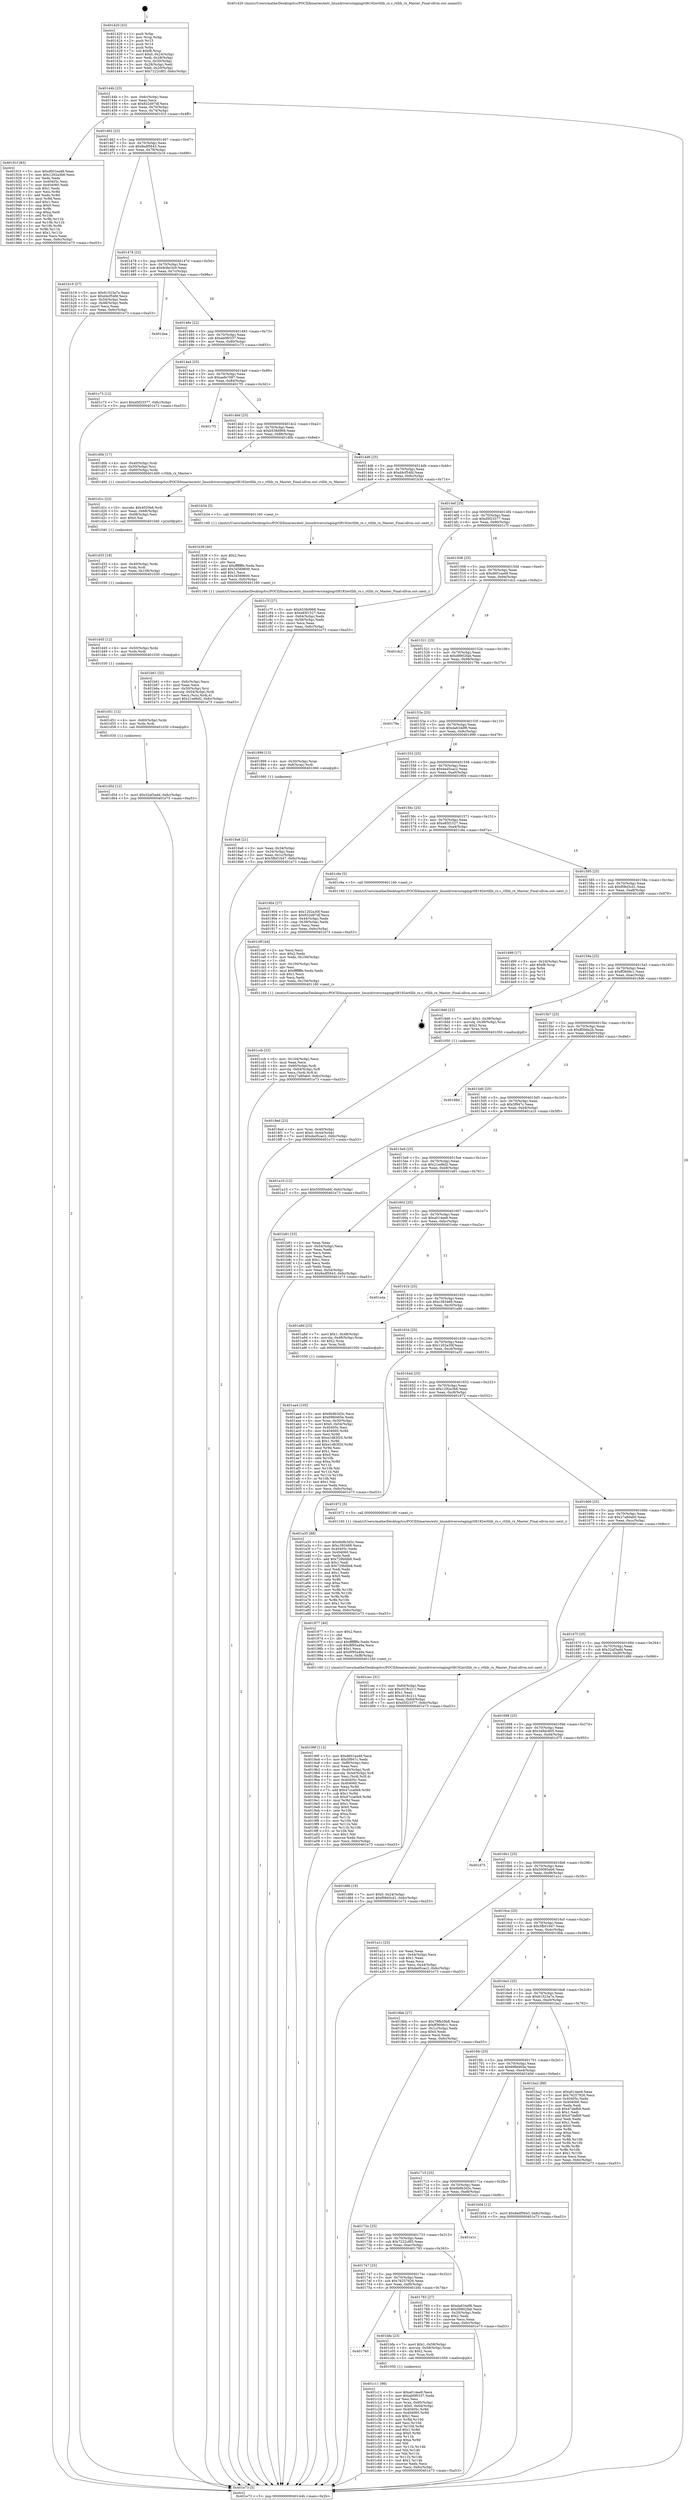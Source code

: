 digraph "0x401420" {
  label = "0x401420 (/mnt/c/Users/mathe/Desktop/tcc/POCII/binaries/extr_linuxdriversstagingrtl8192ertllib_rx.c_rtllib_rx_Master_Final-ollvm.out::main(0))"
  labelloc = "t"
  node[shape=record]

  Entry [label="",width=0.3,height=0.3,shape=circle,fillcolor=black,style=filled]
  "0x40144b" [label="{
     0x40144b [23]\l
     | [instrs]\l
     &nbsp;&nbsp;0x40144b \<+3\>: mov -0x6c(%rbp),%eax\l
     &nbsp;&nbsp;0x40144e \<+2\>: mov %eax,%ecx\l
     &nbsp;&nbsp;0x401450 \<+6\>: sub $0x832d97df,%ecx\l
     &nbsp;&nbsp;0x401456 \<+3\>: mov %eax,-0x70(%rbp)\l
     &nbsp;&nbsp;0x401459 \<+3\>: mov %ecx,-0x74(%rbp)\l
     &nbsp;&nbsp;0x40145c \<+6\>: je 000000000040191f \<main+0x4ff\>\l
  }"]
  "0x40191f" [label="{
     0x40191f [83]\l
     | [instrs]\l
     &nbsp;&nbsp;0x40191f \<+5\>: mov $0xd601ea48,%eax\l
     &nbsp;&nbsp;0x401924 \<+5\>: mov $0x1292a3b6,%ecx\l
     &nbsp;&nbsp;0x401929 \<+2\>: xor %edx,%edx\l
     &nbsp;&nbsp;0x40192b \<+7\>: mov 0x40405c,%esi\l
     &nbsp;&nbsp;0x401932 \<+7\>: mov 0x404060,%edi\l
     &nbsp;&nbsp;0x401939 \<+3\>: sub $0x1,%edx\l
     &nbsp;&nbsp;0x40193c \<+3\>: mov %esi,%r8d\l
     &nbsp;&nbsp;0x40193f \<+3\>: add %edx,%r8d\l
     &nbsp;&nbsp;0x401942 \<+4\>: imul %r8d,%esi\l
     &nbsp;&nbsp;0x401946 \<+3\>: and $0x1,%esi\l
     &nbsp;&nbsp;0x401949 \<+3\>: cmp $0x0,%esi\l
     &nbsp;&nbsp;0x40194c \<+4\>: sete %r9b\l
     &nbsp;&nbsp;0x401950 \<+3\>: cmp $0xa,%edi\l
     &nbsp;&nbsp;0x401953 \<+4\>: setl %r10b\l
     &nbsp;&nbsp;0x401957 \<+3\>: mov %r9b,%r11b\l
     &nbsp;&nbsp;0x40195a \<+3\>: and %r10b,%r11b\l
     &nbsp;&nbsp;0x40195d \<+3\>: xor %r10b,%r9b\l
     &nbsp;&nbsp;0x401960 \<+3\>: or %r9b,%r11b\l
     &nbsp;&nbsp;0x401963 \<+4\>: test $0x1,%r11b\l
     &nbsp;&nbsp;0x401967 \<+3\>: cmovne %ecx,%eax\l
     &nbsp;&nbsp;0x40196a \<+3\>: mov %eax,-0x6c(%rbp)\l
     &nbsp;&nbsp;0x40196d \<+5\>: jmp 0000000000401e73 \<main+0xa53\>\l
  }"]
  "0x401462" [label="{
     0x401462 [22]\l
     | [instrs]\l
     &nbsp;&nbsp;0x401462 \<+5\>: jmp 0000000000401467 \<main+0x47\>\l
     &nbsp;&nbsp;0x401467 \<+3\>: mov -0x70(%rbp),%eax\l
     &nbsp;&nbsp;0x40146a \<+5\>: sub $0x8edf5643,%eax\l
     &nbsp;&nbsp;0x40146f \<+3\>: mov %eax,-0x78(%rbp)\l
     &nbsp;&nbsp;0x401472 \<+6\>: je 0000000000401b19 \<main+0x6f9\>\l
  }"]
  Exit [label="",width=0.3,height=0.3,shape=circle,fillcolor=black,style=filled,peripheries=2]
  "0x401b19" [label="{
     0x401b19 [27]\l
     | [instrs]\l
     &nbsp;&nbsp;0x401b19 \<+5\>: mov $0x61523a7e,%eax\l
     &nbsp;&nbsp;0x401b1e \<+5\>: mov $0xd4cf54fd,%ecx\l
     &nbsp;&nbsp;0x401b23 \<+3\>: mov -0x54(%rbp),%edx\l
     &nbsp;&nbsp;0x401b26 \<+3\>: cmp -0x48(%rbp),%edx\l
     &nbsp;&nbsp;0x401b29 \<+3\>: cmovl %ecx,%eax\l
     &nbsp;&nbsp;0x401b2c \<+3\>: mov %eax,-0x6c(%rbp)\l
     &nbsp;&nbsp;0x401b2f \<+5\>: jmp 0000000000401e73 \<main+0xa53\>\l
  }"]
  "0x401478" [label="{
     0x401478 [22]\l
     | [instrs]\l
     &nbsp;&nbsp;0x401478 \<+5\>: jmp 000000000040147d \<main+0x5d\>\l
     &nbsp;&nbsp;0x40147d \<+3\>: mov -0x70(%rbp),%eax\l
     &nbsp;&nbsp;0x401480 \<+5\>: sub $0x9cfec3c9,%eax\l
     &nbsp;&nbsp;0x401485 \<+3\>: mov %eax,-0x7c(%rbp)\l
     &nbsp;&nbsp;0x401488 \<+6\>: je 0000000000401daa \<main+0x98a\>\l
  }"]
  "0x401d5d" [label="{
     0x401d5d [12]\l
     | [instrs]\l
     &nbsp;&nbsp;0x401d5d \<+7\>: movl $0x32af3add,-0x6c(%rbp)\l
     &nbsp;&nbsp;0x401d64 \<+5\>: jmp 0000000000401e73 \<main+0xa53\>\l
  }"]
  "0x401daa" [label="{
     0x401daa\l
  }", style=dashed]
  "0x40148e" [label="{
     0x40148e [22]\l
     | [instrs]\l
     &nbsp;&nbsp;0x40148e \<+5\>: jmp 0000000000401493 \<main+0x73\>\l
     &nbsp;&nbsp;0x401493 \<+3\>: mov -0x70(%rbp),%eax\l
     &nbsp;&nbsp;0x401496 \<+5\>: sub $0xab0f0337,%eax\l
     &nbsp;&nbsp;0x40149b \<+3\>: mov %eax,-0x80(%rbp)\l
     &nbsp;&nbsp;0x40149e \<+6\>: je 0000000000401c73 \<main+0x853\>\l
  }"]
  "0x401d51" [label="{
     0x401d51 [12]\l
     | [instrs]\l
     &nbsp;&nbsp;0x401d51 \<+4\>: mov -0x60(%rbp),%rdx\l
     &nbsp;&nbsp;0x401d55 \<+3\>: mov %rdx,%rdi\l
     &nbsp;&nbsp;0x401d58 \<+5\>: call 0000000000401030 \<free@plt\>\l
     | [calls]\l
     &nbsp;&nbsp;0x401030 \{1\} (unknown)\l
  }"]
  "0x401c73" [label="{
     0x401c73 [12]\l
     | [instrs]\l
     &nbsp;&nbsp;0x401c73 \<+7\>: movl $0xd5f23377,-0x6c(%rbp)\l
     &nbsp;&nbsp;0x401c7a \<+5\>: jmp 0000000000401e73 \<main+0xa53\>\l
  }"]
  "0x4014a4" [label="{
     0x4014a4 [25]\l
     | [instrs]\l
     &nbsp;&nbsp;0x4014a4 \<+5\>: jmp 00000000004014a9 \<main+0x89\>\l
     &nbsp;&nbsp;0x4014a9 \<+3\>: mov -0x70(%rbp),%eax\l
     &nbsp;&nbsp;0x4014ac \<+5\>: sub $0xaefe7087,%eax\l
     &nbsp;&nbsp;0x4014b1 \<+6\>: mov %eax,-0x84(%rbp)\l
     &nbsp;&nbsp;0x4014b7 \<+6\>: je 00000000004017f1 \<main+0x3d1\>\l
  }"]
  "0x401d45" [label="{
     0x401d45 [12]\l
     | [instrs]\l
     &nbsp;&nbsp;0x401d45 \<+4\>: mov -0x50(%rbp),%rdx\l
     &nbsp;&nbsp;0x401d49 \<+3\>: mov %rdx,%rdi\l
     &nbsp;&nbsp;0x401d4c \<+5\>: call 0000000000401030 \<free@plt\>\l
     | [calls]\l
     &nbsp;&nbsp;0x401030 \{1\} (unknown)\l
  }"]
  "0x4017f1" [label="{
     0x4017f1\l
  }", style=dashed]
  "0x4014bd" [label="{
     0x4014bd [25]\l
     | [instrs]\l
     &nbsp;&nbsp;0x4014bd \<+5\>: jmp 00000000004014c2 \<main+0xa2\>\l
     &nbsp;&nbsp;0x4014c2 \<+3\>: mov -0x70(%rbp),%eax\l
     &nbsp;&nbsp;0x4014c5 \<+5\>: sub $0xb538d968,%eax\l
     &nbsp;&nbsp;0x4014ca \<+6\>: mov %eax,-0x88(%rbp)\l
     &nbsp;&nbsp;0x4014d0 \<+6\>: je 0000000000401d0b \<main+0x8eb\>\l
  }"]
  "0x401d33" [label="{
     0x401d33 [18]\l
     | [instrs]\l
     &nbsp;&nbsp;0x401d33 \<+4\>: mov -0x40(%rbp),%rdx\l
     &nbsp;&nbsp;0x401d37 \<+3\>: mov %rdx,%rdi\l
     &nbsp;&nbsp;0x401d3a \<+6\>: mov %eax,-0x108(%rbp)\l
     &nbsp;&nbsp;0x401d40 \<+5\>: call 0000000000401030 \<free@plt\>\l
     | [calls]\l
     &nbsp;&nbsp;0x401030 \{1\} (unknown)\l
  }"]
  "0x401d0b" [label="{
     0x401d0b [17]\l
     | [instrs]\l
     &nbsp;&nbsp;0x401d0b \<+4\>: mov -0x40(%rbp),%rdi\l
     &nbsp;&nbsp;0x401d0f \<+4\>: mov -0x50(%rbp),%rsi\l
     &nbsp;&nbsp;0x401d13 \<+4\>: mov -0x60(%rbp),%rdx\l
     &nbsp;&nbsp;0x401d17 \<+5\>: call 0000000000401400 \<rtllib_rx_Master\>\l
     | [calls]\l
     &nbsp;&nbsp;0x401400 \{1\} (/mnt/c/Users/mathe/Desktop/tcc/POCII/binaries/extr_linuxdriversstagingrtl8192ertllib_rx.c_rtllib_rx_Master_Final-ollvm.out::rtllib_rx_Master)\l
  }"]
  "0x4014d6" [label="{
     0x4014d6 [25]\l
     | [instrs]\l
     &nbsp;&nbsp;0x4014d6 \<+5\>: jmp 00000000004014db \<main+0xbb\>\l
     &nbsp;&nbsp;0x4014db \<+3\>: mov -0x70(%rbp),%eax\l
     &nbsp;&nbsp;0x4014de \<+5\>: sub $0xd4cf54fd,%eax\l
     &nbsp;&nbsp;0x4014e3 \<+6\>: mov %eax,-0x8c(%rbp)\l
     &nbsp;&nbsp;0x4014e9 \<+6\>: je 0000000000401b34 \<main+0x714\>\l
  }"]
  "0x401d1c" [label="{
     0x401d1c [23]\l
     | [instrs]\l
     &nbsp;&nbsp;0x401d1c \<+10\>: movabs $0x4020b6,%rdi\l
     &nbsp;&nbsp;0x401d26 \<+3\>: mov %eax,-0x68(%rbp)\l
     &nbsp;&nbsp;0x401d29 \<+3\>: mov -0x68(%rbp),%esi\l
     &nbsp;&nbsp;0x401d2c \<+2\>: mov $0x0,%al\l
     &nbsp;&nbsp;0x401d2e \<+5\>: call 0000000000401040 \<printf@plt\>\l
     | [calls]\l
     &nbsp;&nbsp;0x401040 \{1\} (unknown)\l
  }"]
  "0x401b34" [label="{
     0x401b34 [5]\l
     | [instrs]\l
     &nbsp;&nbsp;0x401b34 \<+5\>: call 0000000000401160 \<next_i\>\l
     | [calls]\l
     &nbsp;&nbsp;0x401160 \{1\} (/mnt/c/Users/mathe/Desktop/tcc/POCII/binaries/extr_linuxdriversstagingrtl8192ertllib_rx.c_rtllib_rx_Master_Final-ollvm.out::next_i)\l
  }"]
  "0x4014ef" [label="{
     0x4014ef [25]\l
     | [instrs]\l
     &nbsp;&nbsp;0x4014ef \<+5\>: jmp 00000000004014f4 \<main+0xd4\>\l
     &nbsp;&nbsp;0x4014f4 \<+3\>: mov -0x70(%rbp),%eax\l
     &nbsp;&nbsp;0x4014f7 \<+5\>: sub $0xd5f23377,%eax\l
     &nbsp;&nbsp;0x4014fc \<+6\>: mov %eax,-0x90(%rbp)\l
     &nbsp;&nbsp;0x401502 \<+6\>: je 0000000000401c7f \<main+0x85f\>\l
  }"]
  "0x401ccb" [label="{
     0x401ccb [33]\l
     | [instrs]\l
     &nbsp;&nbsp;0x401ccb \<+6\>: mov -0x104(%rbp),%ecx\l
     &nbsp;&nbsp;0x401cd1 \<+3\>: imul %eax,%ecx\l
     &nbsp;&nbsp;0x401cd4 \<+4\>: mov -0x60(%rbp),%rdi\l
     &nbsp;&nbsp;0x401cd8 \<+4\>: movslq -0x64(%rbp),%r8\l
     &nbsp;&nbsp;0x401cdc \<+4\>: mov %ecx,(%rdi,%r8,4)\l
     &nbsp;&nbsp;0x401ce0 \<+7\>: movl $0x27a80ab0,-0x6c(%rbp)\l
     &nbsp;&nbsp;0x401ce7 \<+5\>: jmp 0000000000401e73 \<main+0xa53\>\l
  }"]
  "0x401c7f" [label="{
     0x401c7f [27]\l
     | [instrs]\l
     &nbsp;&nbsp;0x401c7f \<+5\>: mov $0xb538d968,%eax\l
     &nbsp;&nbsp;0x401c84 \<+5\>: mov $0xe85f1527,%ecx\l
     &nbsp;&nbsp;0x401c89 \<+3\>: mov -0x64(%rbp),%edx\l
     &nbsp;&nbsp;0x401c8c \<+3\>: cmp -0x58(%rbp),%edx\l
     &nbsp;&nbsp;0x401c8f \<+3\>: cmovl %ecx,%eax\l
     &nbsp;&nbsp;0x401c92 \<+3\>: mov %eax,-0x6c(%rbp)\l
     &nbsp;&nbsp;0x401c95 \<+5\>: jmp 0000000000401e73 \<main+0xa53\>\l
  }"]
  "0x401508" [label="{
     0x401508 [25]\l
     | [instrs]\l
     &nbsp;&nbsp;0x401508 \<+5\>: jmp 000000000040150d \<main+0xed\>\l
     &nbsp;&nbsp;0x40150d \<+3\>: mov -0x70(%rbp),%eax\l
     &nbsp;&nbsp;0x401510 \<+5\>: sub $0xd601ea48,%eax\l
     &nbsp;&nbsp;0x401515 \<+6\>: mov %eax,-0x94(%rbp)\l
     &nbsp;&nbsp;0x40151b \<+6\>: je 0000000000401dc2 \<main+0x9a2\>\l
  }"]
  "0x401c9f" [label="{
     0x401c9f [44]\l
     | [instrs]\l
     &nbsp;&nbsp;0x401c9f \<+2\>: xor %ecx,%ecx\l
     &nbsp;&nbsp;0x401ca1 \<+5\>: mov $0x2,%edx\l
     &nbsp;&nbsp;0x401ca6 \<+6\>: mov %edx,-0x100(%rbp)\l
     &nbsp;&nbsp;0x401cac \<+1\>: cltd\l
     &nbsp;&nbsp;0x401cad \<+6\>: mov -0x100(%rbp),%esi\l
     &nbsp;&nbsp;0x401cb3 \<+2\>: idiv %esi\l
     &nbsp;&nbsp;0x401cb5 \<+6\>: imul $0xfffffffe,%edx,%edx\l
     &nbsp;&nbsp;0x401cbb \<+3\>: sub $0x1,%ecx\l
     &nbsp;&nbsp;0x401cbe \<+2\>: sub %ecx,%edx\l
     &nbsp;&nbsp;0x401cc0 \<+6\>: mov %edx,-0x104(%rbp)\l
     &nbsp;&nbsp;0x401cc6 \<+5\>: call 0000000000401160 \<next_i\>\l
     | [calls]\l
     &nbsp;&nbsp;0x401160 \{1\} (/mnt/c/Users/mathe/Desktop/tcc/POCII/binaries/extr_linuxdriversstagingrtl8192ertllib_rx.c_rtllib_rx_Master_Final-ollvm.out::next_i)\l
  }"]
  "0x401dc2" [label="{
     0x401dc2\l
  }", style=dashed]
  "0x401521" [label="{
     0x401521 [25]\l
     | [instrs]\l
     &nbsp;&nbsp;0x401521 \<+5\>: jmp 0000000000401526 \<main+0x106\>\l
     &nbsp;&nbsp;0x401526 \<+3\>: mov -0x70(%rbp),%eax\l
     &nbsp;&nbsp;0x401529 \<+5\>: sub $0xd9902fab,%eax\l
     &nbsp;&nbsp;0x40152e \<+6\>: mov %eax,-0x98(%rbp)\l
     &nbsp;&nbsp;0x401534 \<+6\>: je 000000000040179e \<main+0x37e\>\l
  }"]
  "0x401c11" [label="{
     0x401c11 [98]\l
     | [instrs]\l
     &nbsp;&nbsp;0x401c11 \<+5\>: mov $0xa014ee9,%ecx\l
     &nbsp;&nbsp;0x401c16 \<+5\>: mov $0xab0f0337,%edx\l
     &nbsp;&nbsp;0x401c1b \<+2\>: xor %esi,%esi\l
     &nbsp;&nbsp;0x401c1d \<+4\>: mov %rax,-0x60(%rbp)\l
     &nbsp;&nbsp;0x401c21 \<+7\>: movl $0x0,-0x64(%rbp)\l
     &nbsp;&nbsp;0x401c28 \<+8\>: mov 0x40405c,%r8d\l
     &nbsp;&nbsp;0x401c30 \<+8\>: mov 0x404060,%r9d\l
     &nbsp;&nbsp;0x401c38 \<+3\>: sub $0x1,%esi\l
     &nbsp;&nbsp;0x401c3b \<+3\>: mov %r8d,%r10d\l
     &nbsp;&nbsp;0x401c3e \<+3\>: add %esi,%r10d\l
     &nbsp;&nbsp;0x401c41 \<+4\>: imul %r10d,%r8d\l
     &nbsp;&nbsp;0x401c45 \<+4\>: and $0x1,%r8d\l
     &nbsp;&nbsp;0x401c49 \<+4\>: cmp $0x0,%r8d\l
     &nbsp;&nbsp;0x401c4d \<+4\>: sete %r11b\l
     &nbsp;&nbsp;0x401c51 \<+4\>: cmp $0xa,%r9d\l
     &nbsp;&nbsp;0x401c55 \<+3\>: setl %bl\l
     &nbsp;&nbsp;0x401c58 \<+3\>: mov %r11b,%r14b\l
     &nbsp;&nbsp;0x401c5b \<+3\>: and %bl,%r14b\l
     &nbsp;&nbsp;0x401c5e \<+3\>: xor %bl,%r11b\l
     &nbsp;&nbsp;0x401c61 \<+3\>: or %r11b,%r14b\l
     &nbsp;&nbsp;0x401c64 \<+4\>: test $0x1,%r14b\l
     &nbsp;&nbsp;0x401c68 \<+3\>: cmovne %edx,%ecx\l
     &nbsp;&nbsp;0x401c6b \<+3\>: mov %ecx,-0x6c(%rbp)\l
     &nbsp;&nbsp;0x401c6e \<+5\>: jmp 0000000000401e73 \<main+0xa53\>\l
  }"]
  "0x40179e" [label="{
     0x40179e\l
  }", style=dashed]
  "0x40153a" [label="{
     0x40153a [25]\l
     | [instrs]\l
     &nbsp;&nbsp;0x40153a \<+5\>: jmp 000000000040153f \<main+0x11f\>\l
     &nbsp;&nbsp;0x40153f \<+3\>: mov -0x70(%rbp),%eax\l
     &nbsp;&nbsp;0x401542 \<+5\>: sub $0xda634df6,%eax\l
     &nbsp;&nbsp;0x401547 \<+6\>: mov %eax,-0x9c(%rbp)\l
     &nbsp;&nbsp;0x40154d \<+6\>: je 0000000000401899 \<main+0x479\>\l
  }"]
  "0x401760" [label="{
     0x401760\l
  }", style=dashed]
  "0x401899" [label="{
     0x401899 [13]\l
     | [instrs]\l
     &nbsp;&nbsp;0x401899 \<+4\>: mov -0x30(%rbp),%rax\l
     &nbsp;&nbsp;0x40189d \<+4\>: mov 0x8(%rax),%rdi\l
     &nbsp;&nbsp;0x4018a1 \<+5\>: call 0000000000401060 \<atoi@plt\>\l
     | [calls]\l
     &nbsp;&nbsp;0x401060 \{1\} (unknown)\l
  }"]
  "0x401553" [label="{
     0x401553 [25]\l
     | [instrs]\l
     &nbsp;&nbsp;0x401553 \<+5\>: jmp 0000000000401558 \<main+0x138\>\l
     &nbsp;&nbsp;0x401558 \<+3\>: mov -0x70(%rbp),%eax\l
     &nbsp;&nbsp;0x40155b \<+5\>: sub $0xded5cac2,%eax\l
     &nbsp;&nbsp;0x401560 \<+6\>: mov %eax,-0xa0(%rbp)\l
     &nbsp;&nbsp;0x401566 \<+6\>: je 0000000000401904 \<main+0x4e4\>\l
  }"]
  "0x401bfa" [label="{
     0x401bfa [23]\l
     | [instrs]\l
     &nbsp;&nbsp;0x401bfa \<+7\>: movl $0x1,-0x58(%rbp)\l
     &nbsp;&nbsp;0x401c01 \<+4\>: movslq -0x58(%rbp),%rax\l
     &nbsp;&nbsp;0x401c05 \<+4\>: shl $0x2,%rax\l
     &nbsp;&nbsp;0x401c09 \<+3\>: mov %rax,%rdi\l
     &nbsp;&nbsp;0x401c0c \<+5\>: call 0000000000401050 \<malloc@plt\>\l
     | [calls]\l
     &nbsp;&nbsp;0x401050 \{1\} (unknown)\l
  }"]
  "0x401904" [label="{
     0x401904 [27]\l
     | [instrs]\l
     &nbsp;&nbsp;0x401904 \<+5\>: mov $0x1202a30f,%eax\l
     &nbsp;&nbsp;0x401909 \<+5\>: mov $0x832d97df,%ecx\l
     &nbsp;&nbsp;0x40190e \<+3\>: mov -0x44(%rbp),%edx\l
     &nbsp;&nbsp;0x401911 \<+3\>: cmp -0x38(%rbp),%edx\l
     &nbsp;&nbsp;0x401914 \<+3\>: cmovl %ecx,%eax\l
     &nbsp;&nbsp;0x401917 \<+3\>: mov %eax,-0x6c(%rbp)\l
     &nbsp;&nbsp;0x40191a \<+5\>: jmp 0000000000401e73 \<main+0xa53\>\l
  }"]
  "0x40156c" [label="{
     0x40156c [25]\l
     | [instrs]\l
     &nbsp;&nbsp;0x40156c \<+5\>: jmp 0000000000401571 \<main+0x151\>\l
     &nbsp;&nbsp;0x401571 \<+3\>: mov -0x70(%rbp),%eax\l
     &nbsp;&nbsp;0x401574 \<+5\>: sub $0xe85f1527,%eax\l
     &nbsp;&nbsp;0x401579 \<+6\>: mov %eax,-0xa4(%rbp)\l
     &nbsp;&nbsp;0x40157f \<+6\>: je 0000000000401c9a \<main+0x87a\>\l
  }"]
  "0x401b61" [label="{
     0x401b61 [32]\l
     | [instrs]\l
     &nbsp;&nbsp;0x401b61 \<+6\>: mov -0xfc(%rbp),%ecx\l
     &nbsp;&nbsp;0x401b67 \<+3\>: imul %eax,%ecx\l
     &nbsp;&nbsp;0x401b6a \<+4\>: mov -0x50(%rbp),%rsi\l
     &nbsp;&nbsp;0x401b6e \<+4\>: movslq -0x54(%rbp),%rdi\l
     &nbsp;&nbsp;0x401b72 \<+3\>: mov %ecx,(%rsi,%rdi,4)\l
     &nbsp;&nbsp;0x401b75 \<+7\>: movl $0x21ed6d2,-0x6c(%rbp)\l
     &nbsp;&nbsp;0x401b7c \<+5\>: jmp 0000000000401e73 \<main+0xa53\>\l
  }"]
  "0x401c9a" [label="{
     0x401c9a [5]\l
     | [instrs]\l
     &nbsp;&nbsp;0x401c9a \<+5\>: call 0000000000401160 \<next_i\>\l
     | [calls]\l
     &nbsp;&nbsp;0x401160 \{1\} (/mnt/c/Users/mathe/Desktop/tcc/POCII/binaries/extr_linuxdriversstagingrtl8192ertllib_rx.c_rtllib_rx_Master_Final-ollvm.out::next_i)\l
  }"]
  "0x401585" [label="{
     0x401585 [25]\l
     | [instrs]\l
     &nbsp;&nbsp;0x401585 \<+5\>: jmp 000000000040158a \<main+0x16a\>\l
     &nbsp;&nbsp;0x40158a \<+3\>: mov -0x70(%rbp),%eax\l
     &nbsp;&nbsp;0x40158d \<+5\>: sub $0xf08d3cd1,%eax\l
     &nbsp;&nbsp;0x401592 \<+6\>: mov %eax,-0xa8(%rbp)\l
     &nbsp;&nbsp;0x401598 \<+6\>: je 0000000000401d99 \<main+0x979\>\l
  }"]
  "0x401b39" [label="{
     0x401b39 [40]\l
     | [instrs]\l
     &nbsp;&nbsp;0x401b39 \<+5\>: mov $0x2,%ecx\l
     &nbsp;&nbsp;0x401b3e \<+1\>: cltd\l
     &nbsp;&nbsp;0x401b3f \<+2\>: idiv %ecx\l
     &nbsp;&nbsp;0x401b41 \<+6\>: imul $0xfffffffe,%edx,%ecx\l
     &nbsp;&nbsp;0x401b47 \<+6\>: add $0x34569600,%ecx\l
     &nbsp;&nbsp;0x401b4d \<+3\>: add $0x1,%ecx\l
     &nbsp;&nbsp;0x401b50 \<+6\>: sub $0x34569600,%ecx\l
     &nbsp;&nbsp;0x401b56 \<+6\>: mov %ecx,-0xfc(%rbp)\l
     &nbsp;&nbsp;0x401b5c \<+5\>: call 0000000000401160 \<next_i\>\l
     | [calls]\l
     &nbsp;&nbsp;0x401160 \{1\} (/mnt/c/Users/mathe/Desktop/tcc/POCII/binaries/extr_linuxdriversstagingrtl8192ertllib_rx.c_rtllib_rx_Master_Final-ollvm.out::next_i)\l
  }"]
  "0x401d99" [label="{
     0x401d99 [17]\l
     | [instrs]\l
     &nbsp;&nbsp;0x401d99 \<+3\>: mov -0x24(%rbp),%eax\l
     &nbsp;&nbsp;0x401d9c \<+7\>: add $0xf8,%rsp\l
     &nbsp;&nbsp;0x401da3 \<+1\>: pop %rbx\l
     &nbsp;&nbsp;0x401da4 \<+2\>: pop %r14\l
     &nbsp;&nbsp;0x401da6 \<+2\>: pop %r15\l
     &nbsp;&nbsp;0x401da8 \<+1\>: pop %rbp\l
     &nbsp;&nbsp;0x401da9 \<+1\>: ret\l
  }"]
  "0x40159e" [label="{
     0x40159e [25]\l
     | [instrs]\l
     &nbsp;&nbsp;0x40159e \<+5\>: jmp 00000000004015a3 \<main+0x183\>\l
     &nbsp;&nbsp;0x4015a3 \<+3\>: mov -0x70(%rbp),%eax\l
     &nbsp;&nbsp;0x4015a6 \<+5\>: sub $0xff3606c1,%eax\l
     &nbsp;&nbsp;0x4015ab \<+6\>: mov %eax,-0xac(%rbp)\l
     &nbsp;&nbsp;0x4015b1 \<+6\>: je 00000000004018d6 \<main+0x4b6\>\l
  }"]
  "0x401aa4" [label="{
     0x401aa4 [105]\l
     | [instrs]\l
     &nbsp;&nbsp;0x401aa4 \<+5\>: mov $0x6b9b3d3c,%ecx\l
     &nbsp;&nbsp;0x401aa9 \<+5\>: mov $0x69fd465e,%edx\l
     &nbsp;&nbsp;0x401aae \<+4\>: mov %rax,-0x50(%rbp)\l
     &nbsp;&nbsp;0x401ab2 \<+7\>: movl $0x0,-0x54(%rbp)\l
     &nbsp;&nbsp;0x401ab9 \<+7\>: mov 0x40405c,%esi\l
     &nbsp;&nbsp;0x401ac0 \<+8\>: mov 0x404060,%r8d\l
     &nbsp;&nbsp;0x401ac8 \<+3\>: mov %esi,%r9d\l
     &nbsp;&nbsp;0x401acb \<+7\>: sub $0xe1d83f20,%r9d\l
     &nbsp;&nbsp;0x401ad2 \<+4\>: sub $0x1,%r9d\l
     &nbsp;&nbsp;0x401ad6 \<+7\>: add $0xe1d83f20,%r9d\l
     &nbsp;&nbsp;0x401add \<+4\>: imul %r9d,%esi\l
     &nbsp;&nbsp;0x401ae1 \<+3\>: and $0x1,%esi\l
     &nbsp;&nbsp;0x401ae4 \<+3\>: cmp $0x0,%esi\l
     &nbsp;&nbsp;0x401ae7 \<+4\>: sete %r10b\l
     &nbsp;&nbsp;0x401aeb \<+4\>: cmp $0xa,%r8d\l
     &nbsp;&nbsp;0x401aef \<+4\>: setl %r11b\l
     &nbsp;&nbsp;0x401af3 \<+3\>: mov %r10b,%bl\l
     &nbsp;&nbsp;0x401af6 \<+3\>: and %r11b,%bl\l
     &nbsp;&nbsp;0x401af9 \<+3\>: xor %r11b,%r10b\l
     &nbsp;&nbsp;0x401afc \<+3\>: or %r10b,%bl\l
     &nbsp;&nbsp;0x401aff \<+3\>: test $0x1,%bl\l
     &nbsp;&nbsp;0x401b02 \<+3\>: cmovne %edx,%ecx\l
     &nbsp;&nbsp;0x401b05 \<+3\>: mov %ecx,-0x6c(%rbp)\l
     &nbsp;&nbsp;0x401b08 \<+5\>: jmp 0000000000401e73 \<main+0xa53\>\l
  }"]
  "0x4018d6" [label="{
     0x4018d6 [23]\l
     | [instrs]\l
     &nbsp;&nbsp;0x4018d6 \<+7\>: movl $0x1,-0x38(%rbp)\l
     &nbsp;&nbsp;0x4018dd \<+4\>: movslq -0x38(%rbp),%rax\l
     &nbsp;&nbsp;0x4018e1 \<+4\>: shl $0x2,%rax\l
     &nbsp;&nbsp;0x4018e5 \<+3\>: mov %rax,%rdi\l
     &nbsp;&nbsp;0x4018e8 \<+5\>: call 0000000000401050 \<malloc@plt\>\l
     | [calls]\l
     &nbsp;&nbsp;0x401050 \{1\} (unknown)\l
  }"]
  "0x4015b7" [label="{
     0x4015b7 [25]\l
     | [instrs]\l
     &nbsp;&nbsp;0x4015b7 \<+5\>: jmp 00000000004015bc \<main+0x19c\>\l
     &nbsp;&nbsp;0x4015bc \<+3\>: mov -0x70(%rbp),%eax\l
     &nbsp;&nbsp;0x4015bf \<+5\>: sub $0xff3b6a2b,%eax\l
     &nbsp;&nbsp;0x4015c4 \<+6\>: mov %eax,-0xb0(%rbp)\l
     &nbsp;&nbsp;0x4015ca \<+6\>: je 000000000040188d \<main+0x46d\>\l
  }"]
  "0x40199f" [label="{
     0x40199f [113]\l
     | [instrs]\l
     &nbsp;&nbsp;0x40199f \<+5\>: mov $0xd601ea48,%ecx\l
     &nbsp;&nbsp;0x4019a4 \<+5\>: mov $0x5f947c,%edx\l
     &nbsp;&nbsp;0x4019a9 \<+6\>: mov -0xf8(%rbp),%esi\l
     &nbsp;&nbsp;0x4019af \<+3\>: imul %eax,%esi\l
     &nbsp;&nbsp;0x4019b2 \<+4\>: mov -0x40(%rbp),%rdi\l
     &nbsp;&nbsp;0x4019b6 \<+4\>: movslq -0x44(%rbp),%r8\l
     &nbsp;&nbsp;0x4019ba \<+4\>: mov %esi,(%rdi,%r8,4)\l
     &nbsp;&nbsp;0x4019be \<+7\>: mov 0x40405c,%eax\l
     &nbsp;&nbsp;0x4019c5 \<+7\>: mov 0x404060,%esi\l
     &nbsp;&nbsp;0x4019cc \<+3\>: mov %eax,%r9d\l
     &nbsp;&nbsp;0x4019cf \<+7\>: add $0x47cca0b9,%r9d\l
     &nbsp;&nbsp;0x4019d6 \<+4\>: sub $0x1,%r9d\l
     &nbsp;&nbsp;0x4019da \<+7\>: sub $0x47cca0b9,%r9d\l
     &nbsp;&nbsp;0x4019e1 \<+4\>: imul %r9d,%eax\l
     &nbsp;&nbsp;0x4019e5 \<+3\>: and $0x1,%eax\l
     &nbsp;&nbsp;0x4019e8 \<+3\>: cmp $0x0,%eax\l
     &nbsp;&nbsp;0x4019eb \<+4\>: sete %r10b\l
     &nbsp;&nbsp;0x4019ef \<+3\>: cmp $0xa,%esi\l
     &nbsp;&nbsp;0x4019f2 \<+4\>: setl %r11b\l
     &nbsp;&nbsp;0x4019f6 \<+3\>: mov %r10b,%bl\l
     &nbsp;&nbsp;0x4019f9 \<+3\>: and %r11b,%bl\l
     &nbsp;&nbsp;0x4019fc \<+3\>: xor %r11b,%r10b\l
     &nbsp;&nbsp;0x4019ff \<+3\>: or %r10b,%bl\l
     &nbsp;&nbsp;0x401a02 \<+3\>: test $0x1,%bl\l
     &nbsp;&nbsp;0x401a05 \<+3\>: cmovne %edx,%ecx\l
     &nbsp;&nbsp;0x401a08 \<+3\>: mov %ecx,-0x6c(%rbp)\l
     &nbsp;&nbsp;0x401a0b \<+5\>: jmp 0000000000401e73 \<main+0xa53\>\l
  }"]
  "0x40188d" [label="{
     0x40188d\l
  }", style=dashed]
  "0x4015d0" [label="{
     0x4015d0 [25]\l
     | [instrs]\l
     &nbsp;&nbsp;0x4015d0 \<+5\>: jmp 00000000004015d5 \<main+0x1b5\>\l
     &nbsp;&nbsp;0x4015d5 \<+3\>: mov -0x70(%rbp),%eax\l
     &nbsp;&nbsp;0x4015d8 \<+5\>: sub $0x5f947c,%eax\l
     &nbsp;&nbsp;0x4015dd \<+6\>: mov %eax,-0xb4(%rbp)\l
     &nbsp;&nbsp;0x4015e3 \<+6\>: je 0000000000401a10 \<main+0x5f0\>\l
  }"]
  "0x401977" [label="{
     0x401977 [40]\l
     | [instrs]\l
     &nbsp;&nbsp;0x401977 \<+5\>: mov $0x2,%ecx\l
     &nbsp;&nbsp;0x40197c \<+1\>: cltd\l
     &nbsp;&nbsp;0x40197d \<+2\>: idiv %ecx\l
     &nbsp;&nbsp;0x40197f \<+6\>: imul $0xfffffffe,%edx,%ecx\l
     &nbsp;&nbsp;0x401985 \<+6\>: sub $0x8f95a49a,%ecx\l
     &nbsp;&nbsp;0x40198b \<+3\>: add $0x1,%ecx\l
     &nbsp;&nbsp;0x40198e \<+6\>: add $0x8f95a49a,%ecx\l
     &nbsp;&nbsp;0x401994 \<+6\>: mov %ecx,-0xf8(%rbp)\l
     &nbsp;&nbsp;0x40199a \<+5\>: call 0000000000401160 \<next_i\>\l
     | [calls]\l
     &nbsp;&nbsp;0x401160 \{1\} (/mnt/c/Users/mathe/Desktop/tcc/POCII/binaries/extr_linuxdriversstagingrtl8192ertllib_rx.c_rtllib_rx_Master_Final-ollvm.out::next_i)\l
  }"]
  "0x401a10" [label="{
     0x401a10 [12]\l
     | [instrs]\l
     &nbsp;&nbsp;0x401a10 \<+7\>: movl $0x50085eb6,-0x6c(%rbp)\l
     &nbsp;&nbsp;0x401a17 \<+5\>: jmp 0000000000401e73 \<main+0xa53\>\l
  }"]
  "0x4015e9" [label="{
     0x4015e9 [25]\l
     | [instrs]\l
     &nbsp;&nbsp;0x4015e9 \<+5\>: jmp 00000000004015ee \<main+0x1ce\>\l
     &nbsp;&nbsp;0x4015ee \<+3\>: mov -0x70(%rbp),%eax\l
     &nbsp;&nbsp;0x4015f1 \<+5\>: sub $0x21ed6d2,%eax\l
     &nbsp;&nbsp;0x4015f6 \<+6\>: mov %eax,-0xb8(%rbp)\l
     &nbsp;&nbsp;0x4015fc \<+6\>: je 0000000000401b81 \<main+0x761\>\l
  }"]
  "0x4018ed" [label="{
     0x4018ed [23]\l
     | [instrs]\l
     &nbsp;&nbsp;0x4018ed \<+4\>: mov %rax,-0x40(%rbp)\l
     &nbsp;&nbsp;0x4018f1 \<+7\>: movl $0x0,-0x44(%rbp)\l
     &nbsp;&nbsp;0x4018f8 \<+7\>: movl $0xded5cac2,-0x6c(%rbp)\l
     &nbsp;&nbsp;0x4018ff \<+5\>: jmp 0000000000401e73 \<main+0xa53\>\l
  }"]
  "0x401b81" [label="{
     0x401b81 [33]\l
     | [instrs]\l
     &nbsp;&nbsp;0x401b81 \<+2\>: xor %eax,%eax\l
     &nbsp;&nbsp;0x401b83 \<+3\>: mov -0x54(%rbp),%ecx\l
     &nbsp;&nbsp;0x401b86 \<+2\>: mov %eax,%edx\l
     &nbsp;&nbsp;0x401b88 \<+2\>: sub %ecx,%edx\l
     &nbsp;&nbsp;0x401b8a \<+2\>: mov %eax,%ecx\l
     &nbsp;&nbsp;0x401b8c \<+3\>: sub $0x1,%ecx\l
     &nbsp;&nbsp;0x401b8f \<+2\>: add %ecx,%edx\l
     &nbsp;&nbsp;0x401b91 \<+2\>: sub %edx,%eax\l
     &nbsp;&nbsp;0x401b93 \<+3\>: mov %eax,-0x54(%rbp)\l
     &nbsp;&nbsp;0x401b96 \<+7\>: movl $0x8edf5643,-0x6c(%rbp)\l
     &nbsp;&nbsp;0x401b9d \<+5\>: jmp 0000000000401e73 \<main+0xa53\>\l
  }"]
  "0x401602" [label="{
     0x401602 [25]\l
     | [instrs]\l
     &nbsp;&nbsp;0x401602 \<+5\>: jmp 0000000000401607 \<main+0x1e7\>\l
     &nbsp;&nbsp;0x401607 \<+3\>: mov -0x70(%rbp),%eax\l
     &nbsp;&nbsp;0x40160a \<+5\>: sub $0xa014ee9,%eax\l
     &nbsp;&nbsp;0x40160f \<+6\>: mov %eax,-0xbc(%rbp)\l
     &nbsp;&nbsp;0x401615 \<+6\>: je 0000000000401e4a \<main+0xa2a\>\l
  }"]
  "0x4018a6" [label="{
     0x4018a6 [21]\l
     | [instrs]\l
     &nbsp;&nbsp;0x4018a6 \<+3\>: mov %eax,-0x34(%rbp)\l
     &nbsp;&nbsp;0x4018a9 \<+3\>: mov -0x34(%rbp),%eax\l
     &nbsp;&nbsp;0x4018ac \<+3\>: mov %eax,-0x1c(%rbp)\l
     &nbsp;&nbsp;0x4018af \<+7\>: movl $0x5fb01647,-0x6c(%rbp)\l
     &nbsp;&nbsp;0x4018b6 \<+5\>: jmp 0000000000401e73 \<main+0xa53\>\l
  }"]
  "0x401e4a" [label="{
     0x401e4a\l
  }", style=dashed]
  "0x40161b" [label="{
     0x40161b [25]\l
     | [instrs]\l
     &nbsp;&nbsp;0x40161b \<+5\>: jmp 0000000000401620 \<main+0x200\>\l
     &nbsp;&nbsp;0x401620 \<+3\>: mov -0x70(%rbp),%eax\l
     &nbsp;&nbsp;0x401623 \<+5\>: sub $0xc383468,%eax\l
     &nbsp;&nbsp;0x401628 \<+6\>: mov %eax,-0xc0(%rbp)\l
     &nbsp;&nbsp;0x40162e \<+6\>: je 0000000000401a8d \<main+0x66d\>\l
  }"]
  "0x401420" [label="{
     0x401420 [43]\l
     | [instrs]\l
     &nbsp;&nbsp;0x401420 \<+1\>: push %rbp\l
     &nbsp;&nbsp;0x401421 \<+3\>: mov %rsp,%rbp\l
     &nbsp;&nbsp;0x401424 \<+2\>: push %r15\l
     &nbsp;&nbsp;0x401426 \<+2\>: push %r14\l
     &nbsp;&nbsp;0x401428 \<+1\>: push %rbx\l
     &nbsp;&nbsp;0x401429 \<+7\>: sub $0xf8,%rsp\l
     &nbsp;&nbsp;0x401430 \<+7\>: movl $0x0,-0x24(%rbp)\l
     &nbsp;&nbsp;0x401437 \<+3\>: mov %edi,-0x28(%rbp)\l
     &nbsp;&nbsp;0x40143a \<+4\>: mov %rsi,-0x30(%rbp)\l
     &nbsp;&nbsp;0x40143e \<+3\>: mov -0x28(%rbp),%edi\l
     &nbsp;&nbsp;0x401441 \<+3\>: mov %edi,-0x20(%rbp)\l
     &nbsp;&nbsp;0x401444 \<+7\>: movl $0x7222c8f3,-0x6c(%rbp)\l
  }"]
  "0x401a8d" [label="{
     0x401a8d [23]\l
     | [instrs]\l
     &nbsp;&nbsp;0x401a8d \<+7\>: movl $0x1,-0x48(%rbp)\l
     &nbsp;&nbsp;0x401a94 \<+4\>: movslq -0x48(%rbp),%rax\l
     &nbsp;&nbsp;0x401a98 \<+4\>: shl $0x2,%rax\l
     &nbsp;&nbsp;0x401a9c \<+3\>: mov %rax,%rdi\l
     &nbsp;&nbsp;0x401a9f \<+5\>: call 0000000000401050 \<malloc@plt\>\l
     | [calls]\l
     &nbsp;&nbsp;0x401050 \{1\} (unknown)\l
  }"]
  "0x401634" [label="{
     0x401634 [25]\l
     | [instrs]\l
     &nbsp;&nbsp;0x401634 \<+5\>: jmp 0000000000401639 \<main+0x219\>\l
     &nbsp;&nbsp;0x401639 \<+3\>: mov -0x70(%rbp),%eax\l
     &nbsp;&nbsp;0x40163c \<+5\>: sub $0x1202a30f,%eax\l
     &nbsp;&nbsp;0x401641 \<+6\>: mov %eax,-0xc4(%rbp)\l
     &nbsp;&nbsp;0x401647 \<+6\>: je 0000000000401a35 \<main+0x615\>\l
  }"]
  "0x401e73" [label="{
     0x401e73 [5]\l
     | [instrs]\l
     &nbsp;&nbsp;0x401e73 \<+5\>: jmp 000000000040144b \<main+0x2b\>\l
  }"]
  "0x401a35" [label="{
     0x401a35 [88]\l
     | [instrs]\l
     &nbsp;&nbsp;0x401a35 \<+5\>: mov $0x6b9b3d3c,%eax\l
     &nbsp;&nbsp;0x401a3a \<+5\>: mov $0xc383468,%ecx\l
     &nbsp;&nbsp;0x401a3f \<+7\>: mov 0x40405c,%edx\l
     &nbsp;&nbsp;0x401a46 \<+7\>: mov 0x404060,%esi\l
     &nbsp;&nbsp;0x401a4d \<+2\>: mov %edx,%edi\l
     &nbsp;&nbsp;0x401a4f \<+6\>: add $0x729bfdb8,%edi\l
     &nbsp;&nbsp;0x401a55 \<+3\>: sub $0x1,%edi\l
     &nbsp;&nbsp;0x401a58 \<+6\>: sub $0x729bfdb8,%edi\l
     &nbsp;&nbsp;0x401a5e \<+3\>: imul %edi,%edx\l
     &nbsp;&nbsp;0x401a61 \<+3\>: and $0x1,%edx\l
     &nbsp;&nbsp;0x401a64 \<+3\>: cmp $0x0,%edx\l
     &nbsp;&nbsp;0x401a67 \<+4\>: sete %r8b\l
     &nbsp;&nbsp;0x401a6b \<+3\>: cmp $0xa,%esi\l
     &nbsp;&nbsp;0x401a6e \<+4\>: setl %r9b\l
     &nbsp;&nbsp;0x401a72 \<+3\>: mov %r8b,%r10b\l
     &nbsp;&nbsp;0x401a75 \<+3\>: and %r9b,%r10b\l
     &nbsp;&nbsp;0x401a78 \<+3\>: xor %r9b,%r8b\l
     &nbsp;&nbsp;0x401a7b \<+3\>: or %r8b,%r10b\l
     &nbsp;&nbsp;0x401a7e \<+4\>: test $0x1,%r10b\l
     &nbsp;&nbsp;0x401a82 \<+3\>: cmovne %ecx,%eax\l
     &nbsp;&nbsp;0x401a85 \<+3\>: mov %eax,-0x6c(%rbp)\l
     &nbsp;&nbsp;0x401a88 \<+5\>: jmp 0000000000401e73 \<main+0xa53\>\l
  }"]
  "0x40164d" [label="{
     0x40164d [25]\l
     | [instrs]\l
     &nbsp;&nbsp;0x40164d \<+5\>: jmp 0000000000401652 \<main+0x232\>\l
     &nbsp;&nbsp;0x401652 \<+3\>: mov -0x70(%rbp),%eax\l
     &nbsp;&nbsp;0x401655 \<+5\>: sub $0x1292a3b6,%eax\l
     &nbsp;&nbsp;0x40165a \<+6\>: mov %eax,-0xc8(%rbp)\l
     &nbsp;&nbsp;0x401660 \<+6\>: je 0000000000401972 \<main+0x552\>\l
  }"]
  "0x401747" [label="{
     0x401747 [25]\l
     | [instrs]\l
     &nbsp;&nbsp;0x401747 \<+5\>: jmp 000000000040174c \<main+0x32c\>\l
     &nbsp;&nbsp;0x40174c \<+3\>: mov -0x70(%rbp),%eax\l
     &nbsp;&nbsp;0x40174f \<+5\>: sub $0x76257926,%eax\l
     &nbsp;&nbsp;0x401754 \<+6\>: mov %eax,-0xf0(%rbp)\l
     &nbsp;&nbsp;0x40175a \<+6\>: je 0000000000401bfa \<main+0x7da\>\l
  }"]
  "0x401972" [label="{
     0x401972 [5]\l
     | [instrs]\l
     &nbsp;&nbsp;0x401972 \<+5\>: call 0000000000401160 \<next_i\>\l
     | [calls]\l
     &nbsp;&nbsp;0x401160 \{1\} (/mnt/c/Users/mathe/Desktop/tcc/POCII/binaries/extr_linuxdriversstagingrtl8192ertllib_rx.c_rtllib_rx_Master_Final-ollvm.out::next_i)\l
  }"]
  "0x401666" [label="{
     0x401666 [25]\l
     | [instrs]\l
     &nbsp;&nbsp;0x401666 \<+5\>: jmp 000000000040166b \<main+0x24b\>\l
     &nbsp;&nbsp;0x40166b \<+3\>: mov -0x70(%rbp),%eax\l
     &nbsp;&nbsp;0x40166e \<+5\>: sub $0x27a80ab0,%eax\l
     &nbsp;&nbsp;0x401673 \<+6\>: mov %eax,-0xcc(%rbp)\l
     &nbsp;&nbsp;0x401679 \<+6\>: je 0000000000401cec \<main+0x8cc\>\l
  }"]
  "0x401783" [label="{
     0x401783 [27]\l
     | [instrs]\l
     &nbsp;&nbsp;0x401783 \<+5\>: mov $0xda634df6,%eax\l
     &nbsp;&nbsp;0x401788 \<+5\>: mov $0xd9902fab,%ecx\l
     &nbsp;&nbsp;0x40178d \<+3\>: mov -0x20(%rbp),%edx\l
     &nbsp;&nbsp;0x401790 \<+3\>: cmp $0x2,%edx\l
     &nbsp;&nbsp;0x401793 \<+3\>: cmovne %ecx,%eax\l
     &nbsp;&nbsp;0x401796 \<+3\>: mov %eax,-0x6c(%rbp)\l
     &nbsp;&nbsp;0x401799 \<+5\>: jmp 0000000000401e73 \<main+0xa53\>\l
  }"]
  "0x401cec" [label="{
     0x401cec [31]\l
     | [instrs]\l
     &nbsp;&nbsp;0x401cec \<+3\>: mov -0x64(%rbp),%eax\l
     &nbsp;&nbsp;0x401cef \<+5\>: sub $0xc018c211,%eax\l
     &nbsp;&nbsp;0x401cf4 \<+3\>: add $0x1,%eax\l
     &nbsp;&nbsp;0x401cf7 \<+5\>: add $0xc018c211,%eax\l
     &nbsp;&nbsp;0x401cfc \<+3\>: mov %eax,-0x64(%rbp)\l
     &nbsp;&nbsp;0x401cff \<+7\>: movl $0xd5f23377,-0x6c(%rbp)\l
     &nbsp;&nbsp;0x401d06 \<+5\>: jmp 0000000000401e73 \<main+0xa53\>\l
  }"]
  "0x40167f" [label="{
     0x40167f [25]\l
     | [instrs]\l
     &nbsp;&nbsp;0x40167f \<+5\>: jmp 0000000000401684 \<main+0x264\>\l
     &nbsp;&nbsp;0x401684 \<+3\>: mov -0x70(%rbp),%eax\l
     &nbsp;&nbsp;0x401687 \<+5\>: sub $0x32af3add,%eax\l
     &nbsp;&nbsp;0x40168c \<+6\>: mov %eax,-0xd0(%rbp)\l
     &nbsp;&nbsp;0x401692 \<+6\>: je 0000000000401d86 \<main+0x966\>\l
  }"]
  "0x40172e" [label="{
     0x40172e [25]\l
     | [instrs]\l
     &nbsp;&nbsp;0x40172e \<+5\>: jmp 0000000000401733 \<main+0x313\>\l
     &nbsp;&nbsp;0x401733 \<+3\>: mov -0x70(%rbp),%eax\l
     &nbsp;&nbsp;0x401736 \<+5\>: sub $0x7222c8f3,%eax\l
     &nbsp;&nbsp;0x40173b \<+6\>: mov %eax,-0xec(%rbp)\l
     &nbsp;&nbsp;0x401741 \<+6\>: je 0000000000401783 \<main+0x363\>\l
  }"]
  "0x401d86" [label="{
     0x401d86 [19]\l
     | [instrs]\l
     &nbsp;&nbsp;0x401d86 \<+7\>: movl $0x0,-0x24(%rbp)\l
     &nbsp;&nbsp;0x401d8d \<+7\>: movl $0xf08d3cd1,-0x6c(%rbp)\l
     &nbsp;&nbsp;0x401d94 \<+5\>: jmp 0000000000401e73 \<main+0xa53\>\l
  }"]
  "0x401698" [label="{
     0x401698 [25]\l
     | [instrs]\l
     &nbsp;&nbsp;0x401698 \<+5\>: jmp 000000000040169d \<main+0x27d\>\l
     &nbsp;&nbsp;0x40169d \<+3\>: mov -0x70(%rbp),%eax\l
     &nbsp;&nbsp;0x4016a0 \<+5\>: sub $0x3a9dc605,%eax\l
     &nbsp;&nbsp;0x4016a5 \<+6\>: mov %eax,-0xd4(%rbp)\l
     &nbsp;&nbsp;0x4016ab \<+6\>: je 0000000000401d75 \<main+0x955\>\l
  }"]
  "0x401e1c" [label="{
     0x401e1c\l
  }", style=dashed]
  "0x401d75" [label="{
     0x401d75\l
  }", style=dashed]
  "0x4016b1" [label="{
     0x4016b1 [25]\l
     | [instrs]\l
     &nbsp;&nbsp;0x4016b1 \<+5\>: jmp 00000000004016b6 \<main+0x296\>\l
     &nbsp;&nbsp;0x4016b6 \<+3\>: mov -0x70(%rbp),%eax\l
     &nbsp;&nbsp;0x4016b9 \<+5\>: sub $0x50085eb6,%eax\l
     &nbsp;&nbsp;0x4016be \<+6\>: mov %eax,-0xd8(%rbp)\l
     &nbsp;&nbsp;0x4016c4 \<+6\>: je 0000000000401a1c \<main+0x5fc\>\l
  }"]
  "0x401715" [label="{
     0x401715 [25]\l
     | [instrs]\l
     &nbsp;&nbsp;0x401715 \<+5\>: jmp 000000000040171a \<main+0x2fa\>\l
     &nbsp;&nbsp;0x40171a \<+3\>: mov -0x70(%rbp),%eax\l
     &nbsp;&nbsp;0x40171d \<+5\>: sub $0x6b9b3d3c,%eax\l
     &nbsp;&nbsp;0x401722 \<+6\>: mov %eax,-0xe8(%rbp)\l
     &nbsp;&nbsp;0x401728 \<+6\>: je 0000000000401e1c \<main+0x9fc\>\l
  }"]
  "0x401a1c" [label="{
     0x401a1c [25]\l
     | [instrs]\l
     &nbsp;&nbsp;0x401a1c \<+2\>: xor %eax,%eax\l
     &nbsp;&nbsp;0x401a1e \<+3\>: mov -0x44(%rbp),%ecx\l
     &nbsp;&nbsp;0x401a21 \<+3\>: sub $0x1,%eax\l
     &nbsp;&nbsp;0x401a24 \<+2\>: sub %eax,%ecx\l
     &nbsp;&nbsp;0x401a26 \<+3\>: mov %ecx,-0x44(%rbp)\l
     &nbsp;&nbsp;0x401a29 \<+7\>: movl $0xded5cac2,-0x6c(%rbp)\l
     &nbsp;&nbsp;0x401a30 \<+5\>: jmp 0000000000401e73 \<main+0xa53\>\l
  }"]
  "0x4016ca" [label="{
     0x4016ca [25]\l
     | [instrs]\l
     &nbsp;&nbsp;0x4016ca \<+5\>: jmp 00000000004016cf \<main+0x2af\>\l
     &nbsp;&nbsp;0x4016cf \<+3\>: mov -0x70(%rbp),%eax\l
     &nbsp;&nbsp;0x4016d2 \<+5\>: sub $0x5fb01647,%eax\l
     &nbsp;&nbsp;0x4016d7 \<+6\>: mov %eax,-0xdc(%rbp)\l
     &nbsp;&nbsp;0x4016dd \<+6\>: je 00000000004018bb \<main+0x49b\>\l
  }"]
  "0x401b0d" [label="{
     0x401b0d [12]\l
     | [instrs]\l
     &nbsp;&nbsp;0x401b0d \<+7\>: movl $0x8edf5643,-0x6c(%rbp)\l
     &nbsp;&nbsp;0x401b14 \<+5\>: jmp 0000000000401e73 \<main+0xa53\>\l
  }"]
  "0x4018bb" [label="{
     0x4018bb [27]\l
     | [instrs]\l
     &nbsp;&nbsp;0x4018bb \<+5\>: mov $0x78fb29b8,%eax\l
     &nbsp;&nbsp;0x4018c0 \<+5\>: mov $0xff3606c1,%ecx\l
     &nbsp;&nbsp;0x4018c5 \<+3\>: mov -0x1c(%rbp),%edx\l
     &nbsp;&nbsp;0x4018c8 \<+3\>: cmp $0x0,%edx\l
     &nbsp;&nbsp;0x4018cb \<+3\>: cmove %ecx,%eax\l
     &nbsp;&nbsp;0x4018ce \<+3\>: mov %eax,-0x6c(%rbp)\l
     &nbsp;&nbsp;0x4018d1 \<+5\>: jmp 0000000000401e73 \<main+0xa53\>\l
  }"]
  "0x4016e3" [label="{
     0x4016e3 [25]\l
     | [instrs]\l
     &nbsp;&nbsp;0x4016e3 \<+5\>: jmp 00000000004016e8 \<main+0x2c8\>\l
     &nbsp;&nbsp;0x4016e8 \<+3\>: mov -0x70(%rbp),%eax\l
     &nbsp;&nbsp;0x4016eb \<+5\>: sub $0x61523a7e,%eax\l
     &nbsp;&nbsp;0x4016f0 \<+6\>: mov %eax,-0xe0(%rbp)\l
     &nbsp;&nbsp;0x4016f6 \<+6\>: je 0000000000401ba2 \<main+0x782\>\l
  }"]
  "0x4016fc" [label="{
     0x4016fc [25]\l
     | [instrs]\l
     &nbsp;&nbsp;0x4016fc \<+5\>: jmp 0000000000401701 \<main+0x2e1\>\l
     &nbsp;&nbsp;0x401701 \<+3\>: mov -0x70(%rbp),%eax\l
     &nbsp;&nbsp;0x401704 \<+5\>: sub $0x69fd465e,%eax\l
     &nbsp;&nbsp;0x401709 \<+6\>: mov %eax,-0xe4(%rbp)\l
     &nbsp;&nbsp;0x40170f \<+6\>: je 0000000000401b0d \<main+0x6ed\>\l
  }"]
  "0x401ba2" [label="{
     0x401ba2 [88]\l
     | [instrs]\l
     &nbsp;&nbsp;0x401ba2 \<+5\>: mov $0xa014ee9,%eax\l
     &nbsp;&nbsp;0x401ba7 \<+5\>: mov $0x76257926,%ecx\l
     &nbsp;&nbsp;0x401bac \<+7\>: mov 0x40405c,%edx\l
     &nbsp;&nbsp;0x401bb3 \<+7\>: mov 0x404060,%esi\l
     &nbsp;&nbsp;0x401bba \<+2\>: mov %edx,%edi\l
     &nbsp;&nbsp;0x401bbc \<+6\>: sub $0x47defb9,%edi\l
     &nbsp;&nbsp;0x401bc2 \<+3\>: sub $0x1,%edi\l
     &nbsp;&nbsp;0x401bc5 \<+6\>: add $0x47defb9,%edi\l
     &nbsp;&nbsp;0x401bcb \<+3\>: imul %edi,%edx\l
     &nbsp;&nbsp;0x401bce \<+3\>: and $0x1,%edx\l
     &nbsp;&nbsp;0x401bd1 \<+3\>: cmp $0x0,%edx\l
     &nbsp;&nbsp;0x401bd4 \<+4\>: sete %r8b\l
     &nbsp;&nbsp;0x401bd8 \<+3\>: cmp $0xa,%esi\l
     &nbsp;&nbsp;0x401bdb \<+4\>: setl %r9b\l
     &nbsp;&nbsp;0x401bdf \<+3\>: mov %r8b,%r10b\l
     &nbsp;&nbsp;0x401be2 \<+3\>: and %r9b,%r10b\l
     &nbsp;&nbsp;0x401be5 \<+3\>: xor %r9b,%r8b\l
     &nbsp;&nbsp;0x401be8 \<+3\>: or %r8b,%r10b\l
     &nbsp;&nbsp;0x401beb \<+4\>: test $0x1,%r10b\l
     &nbsp;&nbsp;0x401bef \<+3\>: cmovne %ecx,%eax\l
     &nbsp;&nbsp;0x401bf2 \<+3\>: mov %eax,-0x6c(%rbp)\l
     &nbsp;&nbsp;0x401bf5 \<+5\>: jmp 0000000000401e73 \<main+0xa53\>\l
  }"]
  Entry -> "0x401420" [label=" 1"]
  "0x40144b" -> "0x40191f" [label=" 1"]
  "0x40144b" -> "0x401462" [label=" 26"]
  "0x401d99" -> Exit [label=" 1"]
  "0x401462" -> "0x401b19" [label=" 2"]
  "0x401462" -> "0x401478" [label=" 24"]
  "0x401d86" -> "0x401e73" [label=" 1"]
  "0x401478" -> "0x401daa" [label=" 0"]
  "0x401478" -> "0x40148e" [label=" 24"]
  "0x401d5d" -> "0x401e73" [label=" 1"]
  "0x40148e" -> "0x401c73" [label=" 1"]
  "0x40148e" -> "0x4014a4" [label=" 23"]
  "0x401d51" -> "0x401d5d" [label=" 1"]
  "0x4014a4" -> "0x4017f1" [label=" 0"]
  "0x4014a4" -> "0x4014bd" [label=" 23"]
  "0x401d45" -> "0x401d51" [label=" 1"]
  "0x4014bd" -> "0x401d0b" [label=" 1"]
  "0x4014bd" -> "0x4014d6" [label=" 22"]
  "0x401d33" -> "0x401d45" [label=" 1"]
  "0x4014d6" -> "0x401b34" [label=" 1"]
  "0x4014d6" -> "0x4014ef" [label=" 21"]
  "0x401d1c" -> "0x401d33" [label=" 1"]
  "0x4014ef" -> "0x401c7f" [label=" 2"]
  "0x4014ef" -> "0x401508" [label=" 19"]
  "0x401d0b" -> "0x401d1c" [label=" 1"]
  "0x401508" -> "0x401dc2" [label=" 0"]
  "0x401508" -> "0x401521" [label=" 19"]
  "0x401cec" -> "0x401e73" [label=" 1"]
  "0x401521" -> "0x40179e" [label=" 0"]
  "0x401521" -> "0x40153a" [label=" 19"]
  "0x401ccb" -> "0x401e73" [label=" 1"]
  "0x40153a" -> "0x401899" [label=" 1"]
  "0x40153a" -> "0x401553" [label=" 18"]
  "0x401c9f" -> "0x401ccb" [label=" 1"]
  "0x401553" -> "0x401904" [label=" 2"]
  "0x401553" -> "0x40156c" [label=" 16"]
  "0x401c9a" -> "0x401c9f" [label=" 1"]
  "0x40156c" -> "0x401c9a" [label=" 1"]
  "0x40156c" -> "0x401585" [label=" 15"]
  "0x401c73" -> "0x401e73" [label=" 1"]
  "0x401585" -> "0x401d99" [label=" 1"]
  "0x401585" -> "0x40159e" [label=" 14"]
  "0x401c11" -> "0x401e73" [label=" 1"]
  "0x40159e" -> "0x4018d6" [label=" 1"]
  "0x40159e" -> "0x4015b7" [label=" 13"]
  "0x401bfa" -> "0x401c11" [label=" 1"]
  "0x4015b7" -> "0x40188d" [label=" 0"]
  "0x4015b7" -> "0x4015d0" [label=" 13"]
  "0x401747" -> "0x401760" [label=" 0"]
  "0x4015d0" -> "0x401a10" [label=" 1"]
  "0x4015d0" -> "0x4015e9" [label=" 12"]
  "0x401747" -> "0x401bfa" [label=" 1"]
  "0x4015e9" -> "0x401b81" [label=" 1"]
  "0x4015e9" -> "0x401602" [label=" 11"]
  "0x401c7f" -> "0x401e73" [label=" 2"]
  "0x401602" -> "0x401e4a" [label=" 0"]
  "0x401602" -> "0x40161b" [label=" 11"]
  "0x401ba2" -> "0x401e73" [label=" 1"]
  "0x40161b" -> "0x401a8d" [label=" 1"]
  "0x40161b" -> "0x401634" [label=" 10"]
  "0x401b81" -> "0x401e73" [label=" 1"]
  "0x401634" -> "0x401a35" [label=" 1"]
  "0x401634" -> "0x40164d" [label=" 9"]
  "0x401b61" -> "0x401e73" [label=" 1"]
  "0x40164d" -> "0x401972" [label=" 1"]
  "0x40164d" -> "0x401666" [label=" 8"]
  "0x401b39" -> "0x401b61" [label=" 1"]
  "0x401666" -> "0x401cec" [label=" 1"]
  "0x401666" -> "0x40167f" [label=" 7"]
  "0x401b34" -> "0x401b39" [label=" 1"]
  "0x40167f" -> "0x401d86" [label=" 1"]
  "0x40167f" -> "0x401698" [label=" 6"]
  "0x401b0d" -> "0x401e73" [label=" 1"]
  "0x401698" -> "0x401d75" [label=" 0"]
  "0x401698" -> "0x4016b1" [label=" 6"]
  "0x401aa4" -> "0x401e73" [label=" 1"]
  "0x4016b1" -> "0x401a1c" [label=" 1"]
  "0x4016b1" -> "0x4016ca" [label=" 5"]
  "0x401a35" -> "0x401e73" [label=" 1"]
  "0x4016ca" -> "0x4018bb" [label=" 1"]
  "0x4016ca" -> "0x4016e3" [label=" 4"]
  "0x401a1c" -> "0x401e73" [label=" 1"]
  "0x4016e3" -> "0x401ba2" [label=" 1"]
  "0x4016e3" -> "0x4016fc" [label=" 3"]
  "0x401a10" -> "0x401e73" [label=" 1"]
  "0x4016fc" -> "0x401b0d" [label=" 1"]
  "0x4016fc" -> "0x401715" [label=" 2"]
  "0x401a8d" -> "0x401aa4" [label=" 1"]
  "0x401715" -> "0x401e1c" [label=" 0"]
  "0x401715" -> "0x40172e" [label=" 2"]
  "0x401b19" -> "0x401e73" [label=" 2"]
  "0x40172e" -> "0x401783" [label=" 1"]
  "0x40172e" -> "0x401747" [label=" 1"]
  "0x401783" -> "0x401e73" [label=" 1"]
  "0x401420" -> "0x40144b" [label=" 1"]
  "0x401e73" -> "0x40144b" [label=" 26"]
  "0x401899" -> "0x4018a6" [label=" 1"]
  "0x4018a6" -> "0x401e73" [label=" 1"]
  "0x4018bb" -> "0x401e73" [label=" 1"]
  "0x4018d6" -> "0x4018ed" [label=" 1"]
  "0x4018ed" -> "0x401e73" [label=" 1"]
  "0x401904" -> "0x401e73" [label=" 2"]
  "0x40191f" -> "0x401e73" [label=" 1"]
  "0x401972" -> "0x401977" [label=" 1"]
  "0x401977" -> "0x40199f" [label=" 1"]
  "0x40199f" -> "0x401e73" [label=" 1"]
}
